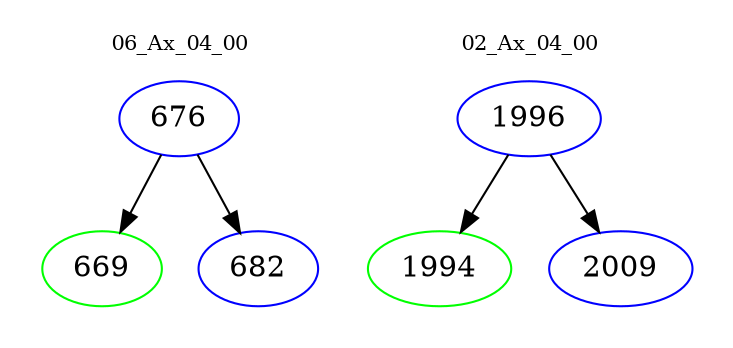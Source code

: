 digraph{
subgraph cluster_0 {
color = white
label = "06_Ax_04_00";
fontsize=10;
T0_676 [label="676", color="blue"]
T0_676 -> T0_669 [color="black"]
T0_669 [label="669", color="green"]
T0_676 -> T0_682 [color="black"]
T0_682 [label="682", color="blue"]
}
subgraph cluster_1 {
color = white
label = "02_Ax_04_00";
fontsize=10;
T1_1996 [label="1996", color="blue"]
T1_1996 -> T1_1994 [color="black"]
T1_1994 [label="1994", color="green"]
T1_1996 -> T1_2009 [color="black"]
T1_2009 [label="2009", color="blue"]
}
}
